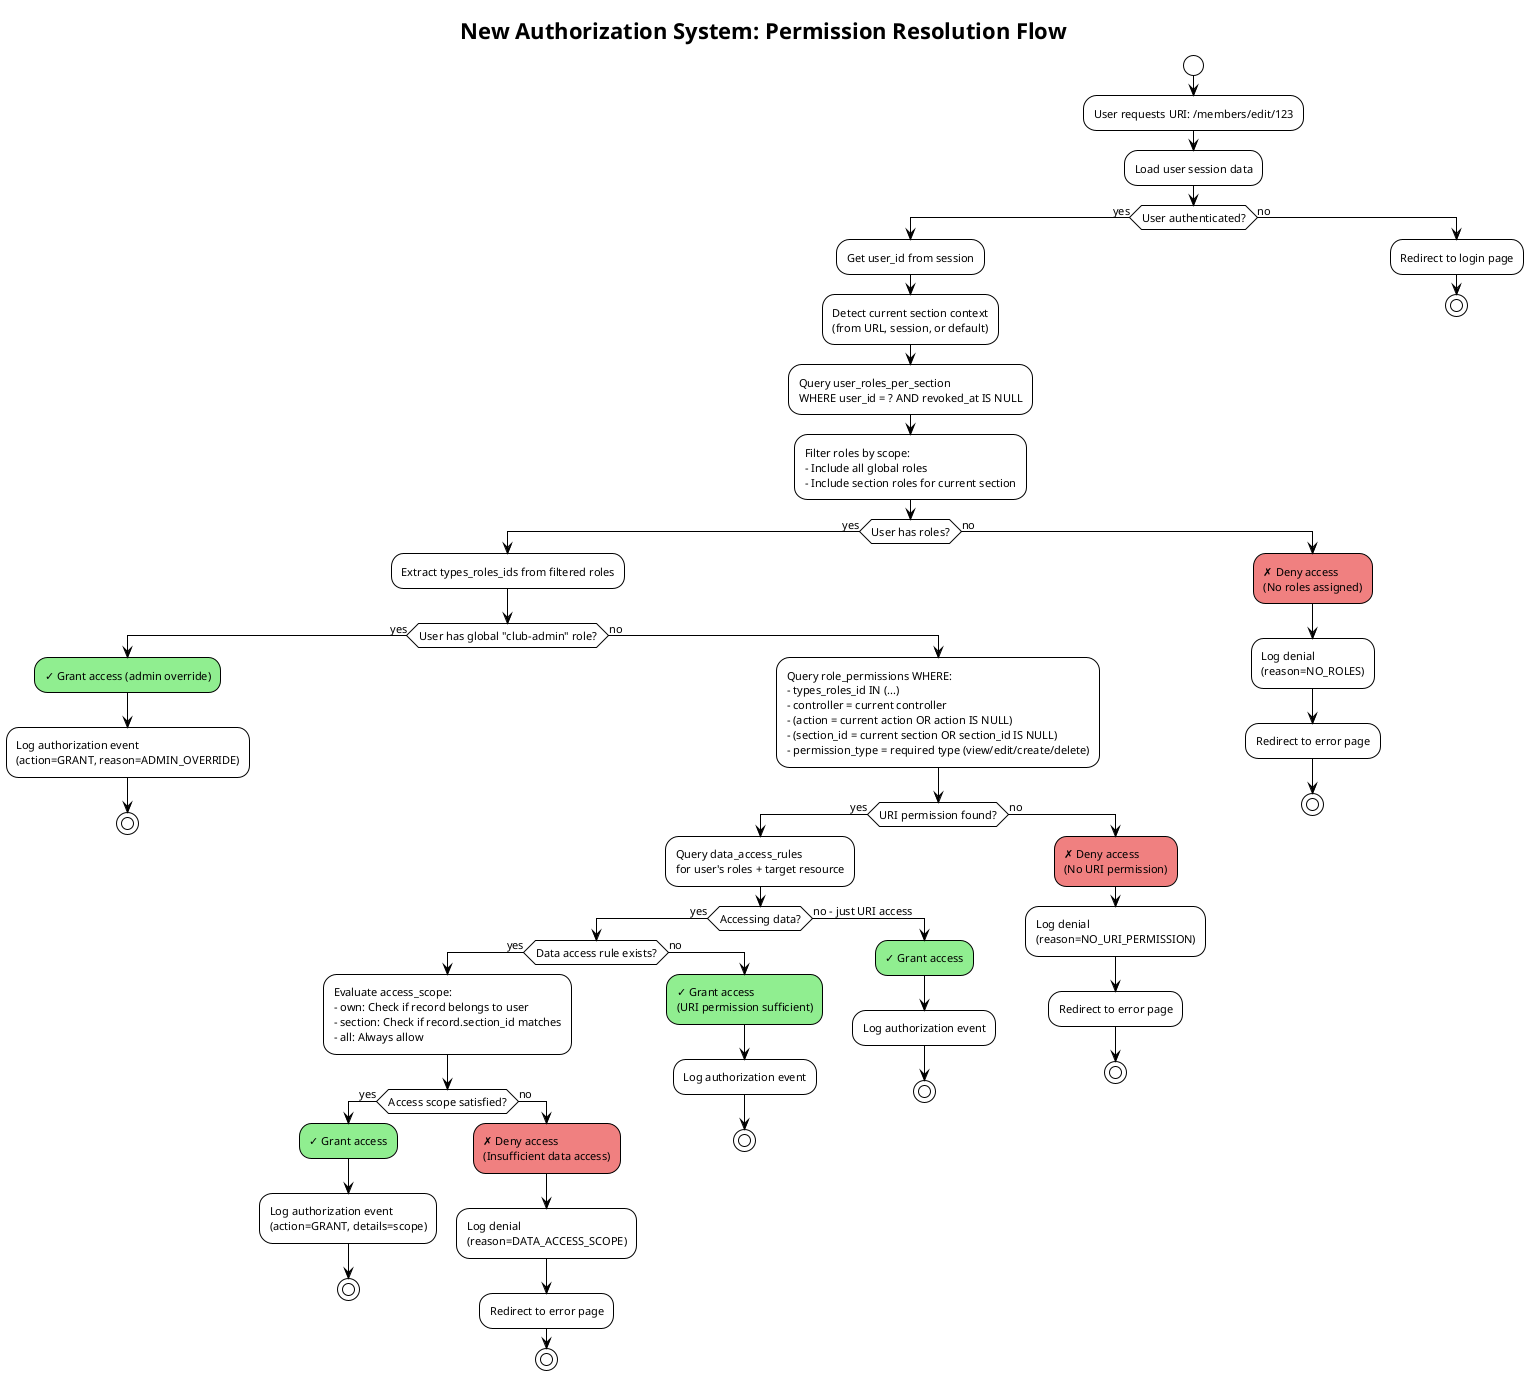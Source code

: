 @startuml permission_resolution
!theme plain
skinparam activityFontSize 11

title New Authorization System: Permission Resolution Flow

start

:User requests URI: /members/edit/123;

:Load user session data;

if (User authenticated?) then (yes)
  :Get user_id from session;
  :Detect current section context\n(from URL, session, or default);

  :Query user_roles_per_section\nWHERE user_id = ? AND revoked_at IS NULL;

  :Filter roles by scope:\n- Include all global roles\n- Include section roles for current section;

  if (User has roles?) then (yes)
    :Extract types_roles_ids from filtered roles;

    ' Check for admin override first
    if (User has global "club-admin" role?) then (yes)
      #LightGreen:✓ Grant access (admin override);
      :Log authorization event\n(action=GRANT, reason=ADMIN_OVERRIDE);
      stop
    else (no)
      ' Normal permission check
      :Query role_permissions WHERE:\n- types_roles_id IN (...)\n- controller = current controller\n- (action = current action OR action IS NULL)\n- (section_id = current section OR section_id IS NULL)\n- permission_type = required type (view/edit/create/delete);

      if (URI permission found?) then (yes)
        ' Check data access rules
        :Query data_access_rules\nfor user's roles + target resource;

        if (Accessing data?) then (yes)
          if (Data access rule exists?) then (yes)
            :Evaluate access_scope:\n- own: Check if record belongs to user\n- section: Check if record.section_id matches\n- all: Always allow;

            if (Access scope satisfied?) then (yes)
              #LightGreen:✓ Grant access;
              :Log authorization event\n(action=GRANT, details=scope);
              stop
            else (no)
              #LightCoral:✗ Deny access\n(Insufficient data access);
              :Log denial\n(reason=DATA_ACCESS_SCOPE);
              :Redirect to error page;
              stop
            endif
          else (no)
            ' No data access rule = allow if URI permitted
            #LightGreen:✓ Grant access\n(URI permission sufficient);
            :Log authorization event;
            stop
          endif
        else (no - just URI access)
          #LightGreen:✓ Grant access;
          :Log authorization event;
          stop
        endif
      else (no)
        #LightCoral:✗ Deny access\n(No URI permission);
        :Log denial\n(reason=NO_URI_PERMISSION);
        :Redirect to error page;
        stop
      endif
    endif
  else (no)
    #LightCoral:✗ Deny access\n(No roles assigned);
    :Log denial\n(reason=NO_ROLES);
    :Redirect to error page;
    stop
  endif
else (no)
  :Redirect to login page;
  stop
endif

@enduml
